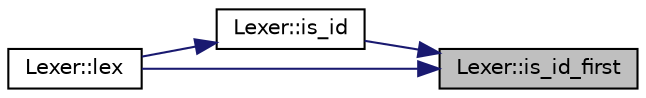 digraph "Lexer::is_id_first"
{
 // LATEX_PDF_SIZE
  edge [fontname="Helvetica",fontsize="10",labelfontname="Helvetica",labelfontsize="10"];
  node [fontname="Helvetica",fontsize="10",shape=record];
  rankdir="RL";
  Node1 [label="Lexer::is_id_first",height=0.2,width=0.4,color="black", fillcolor="grey75", style="filled", fontcolor="black",tooltip=" "];
  Node1 -> Node2 [dir="back",color="midnightblue",fontsize="10",style="solid"];
  Node2 [label="Lexer::is_id",height=0.2,width=0.4,color="black", fillcolor="white", style="filled",URL="$class_lexer.html#a55ba607547f556a9d5b5510660f75f99",tooltip=" "];
  Node2 -> Node3 [dir="back",color="midnightblue",fontsize="10",style="solid"];
  Node3 [label="Lexer::lex",height=0.2,width=0.4,color="black", fillcolor="white", style="filled",URL="$class_lexer.html#ae0fb850d96b35ae222a1ec35743d350b",tooltip=" "];
  Node1 -> Node3 [dir="back",color="midnightblue",fontsize="10",style="solid"];
}
